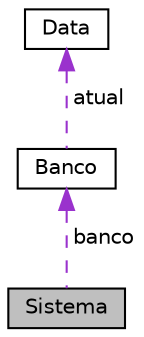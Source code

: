 digraph "Sistema"
{
  edge [fontname="Helvetica",fontsize="10",labelfontname="Helvetica",labelfontsize="10"];
  node [fontname="Helvetica",fontsize="10",shape=record];
  Node1 [label="Sistema",height=0.2,width=0.4,color="black", fillcolor="grey75", style="filled", fontcolor="black"];
  Node2 -> Node1 [dir="back",color="darkorchid3",fontsize="10",style="dashed",label=" banco" ,fontname="Helvetica"];
  Node2 [label="Banco",height=0.2,width=0.4,color="black", fillcolor="white", style="filled",URL="$class_banco.html"];
  Node3 -> Node2 [dir="back",color="darkorchid3",fontsize="10",style="dashed",label=" atual" ,fontname="Helvetica"];
  Node3 [label="Data",height=0.2,width=0.4,color="black", fillcolor="white", style="filled",URL="$class_data.html"];
}
